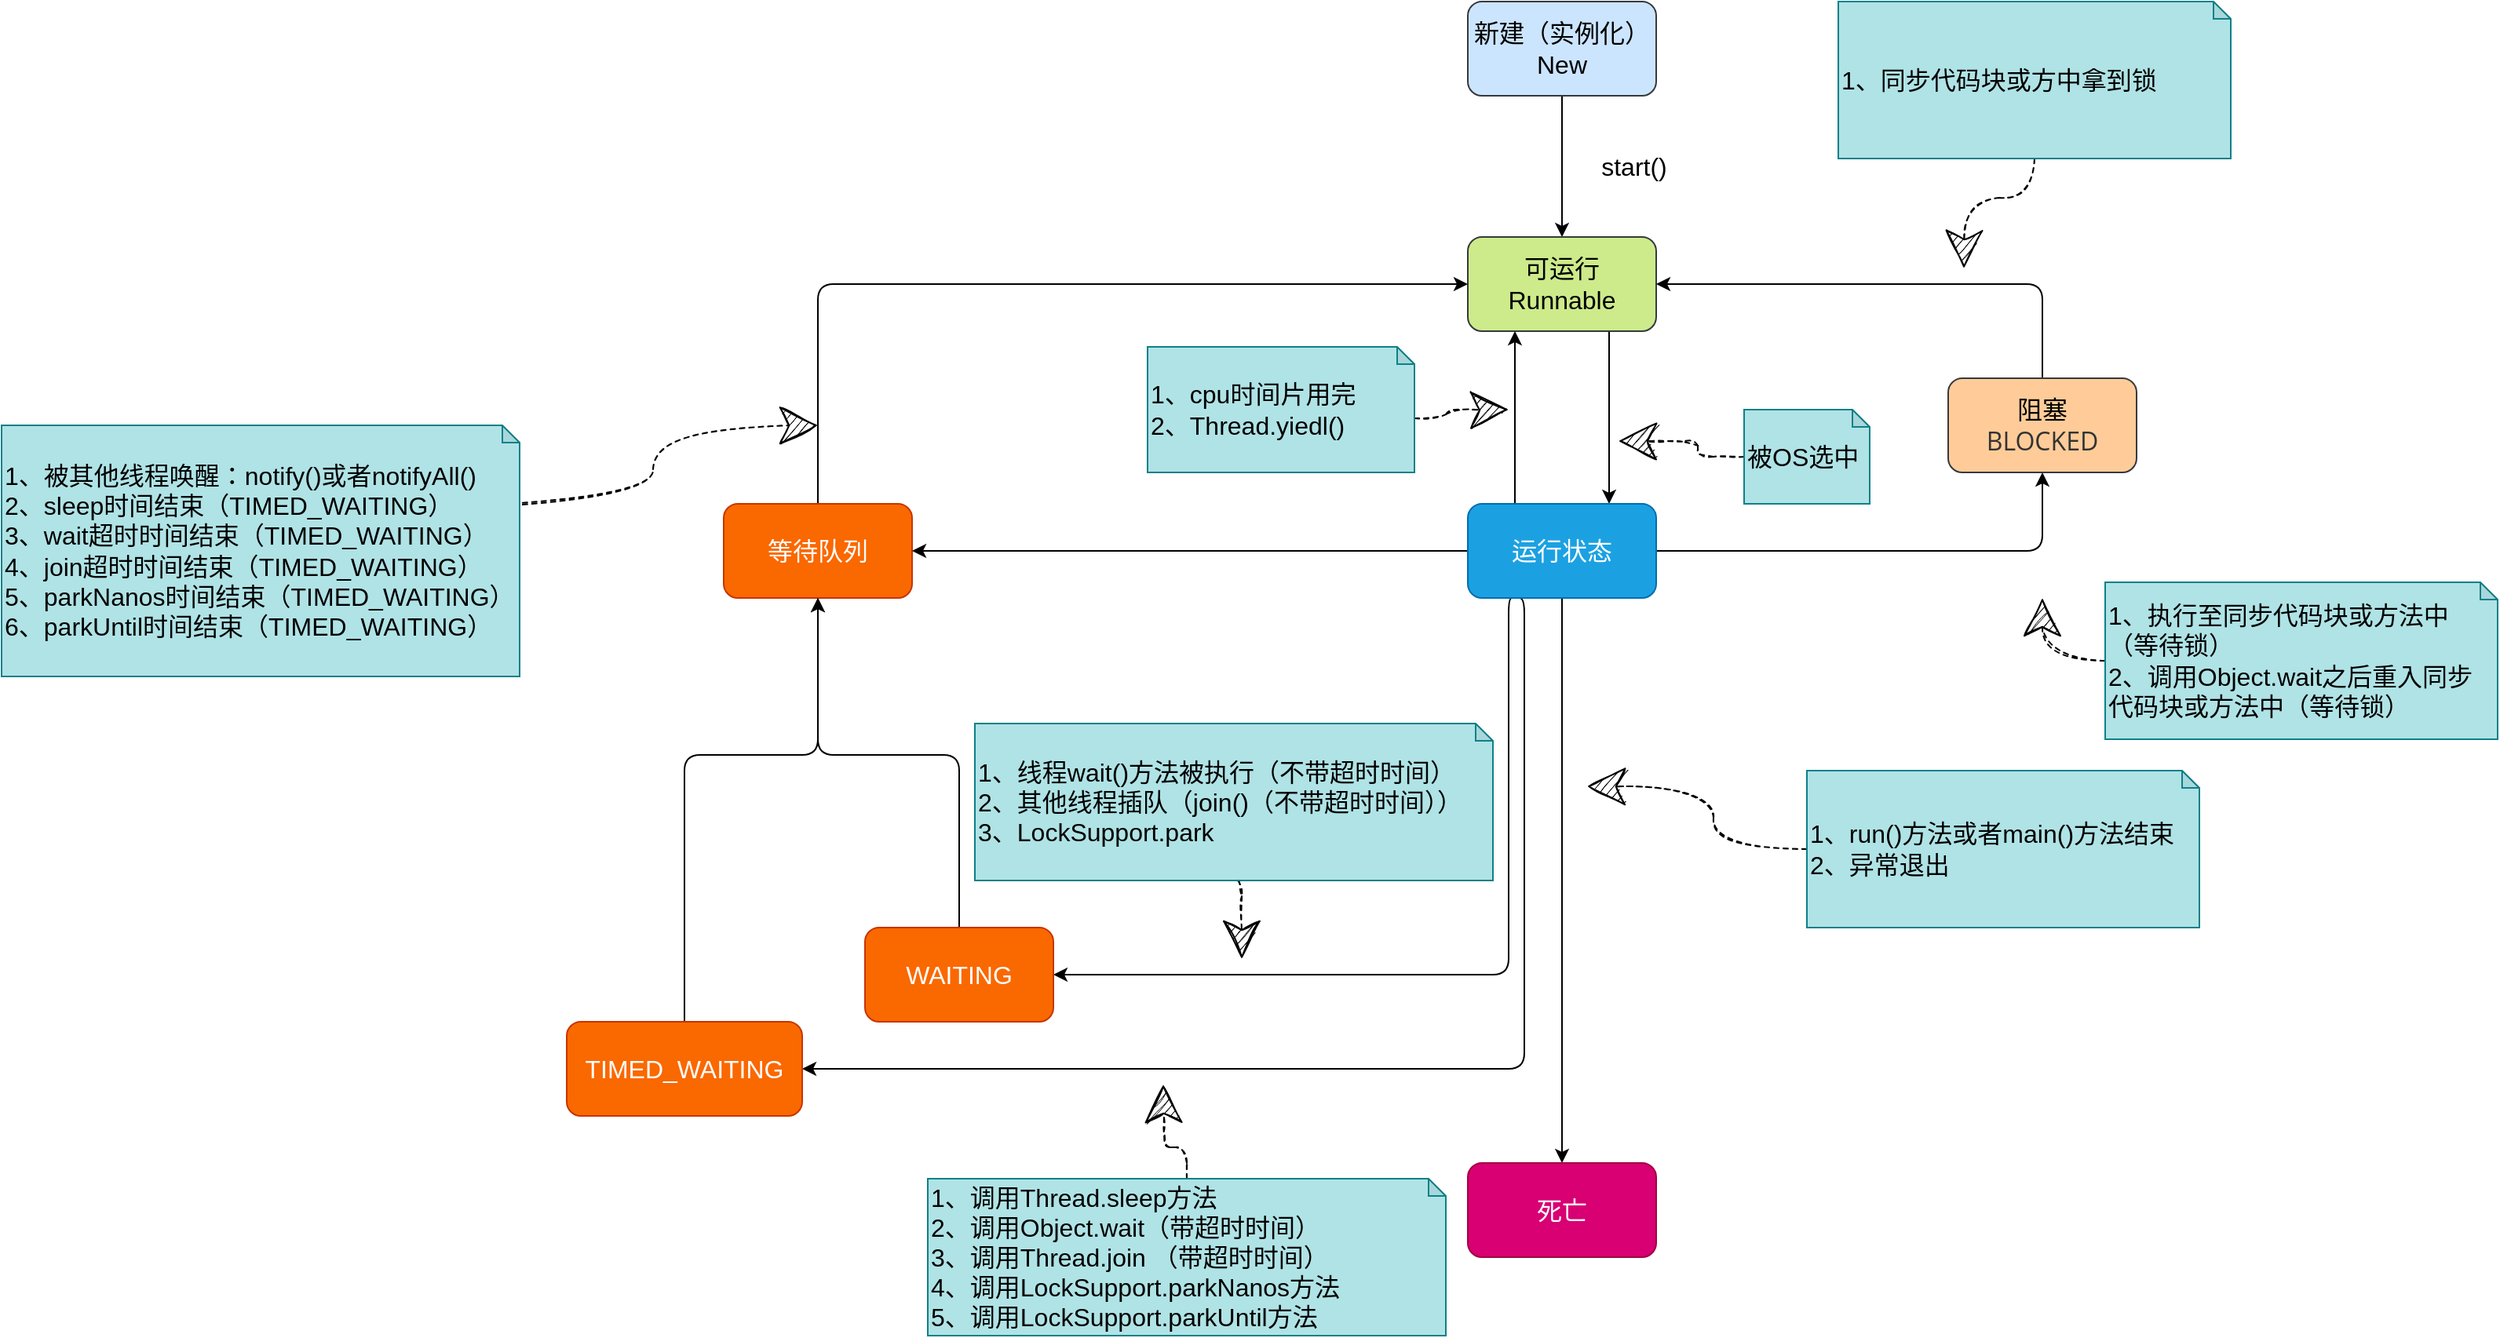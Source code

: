<mxfile version="15.4.0" type="device"><diagram id="hQprNDmKzt6E7t-gFHgk" name="第 1 页"><mxGraphModel dx="2527" dy="1156" grid="1" gridSize="10" guides="1" tooltips="1" connect="1" arrows="1" fold="1" page="0" pageScale="1" pageWidth="827" pageHeight="1169" math="0" shadow="0"><root><mxCell id="0"/><mxCell id="1" parent="0"/><mxCell id="F_pgCYpkP_zhnEOKUgyz-3" style="edgeStyle=orthogonalEdgeStyle;rounded=0;orthogonalLoop=1;jettySize=auto;html=1;exitX=0.5;exitY=1;exitDx=0;exitDy=0;fontSize=16;" parent="1" source="F_pgCYpkP_zhnEOKUgyz-1" target="F_pgCYpkP_zhnEOKUgyz-2" edge="1"><mxGeometry relative="1" as="geometry"/></mxCell><mxCell id="F_pgCYpkP_zhnEOKUgyz-1" value="新建（实例化）&lt;br&gt;New" style="rounded=1;whiteSpace=wrap;html=1;fontSize=16;fillColor=#cce5ff;strokeColor=#36393d;" parent="1" vertex="1"><mxGeometry x="354" y="140" width="120" height="60" as="geometry"/></mxCell><mxCell id="F_pgCYpkP_zhnEOKUgyz-10" style="edgeStyle=orthogonalEdgeStyle;rounded=0;orthogonalLoop=1;jettySize=auto;html=1;exitX=0.75;exitY=1;exitDx=0;exitDy=0;entryX=0.75;entryY=0;entryDx=0;entryDy=0;fontSize=16;" parent="1" source="F_pgCYpkP_zhnEOKUgyz-2" target="F_pgCYpkP_zhnEOKUgyz-6" edge="1"><mxGeometry relative="1" as="geometry"/></mxCell><mxCell id="F_pgCYpkP_zhnEOKUgyz-2" value="可运行&lt;br&gt;Runnable" style="rounded=1;whiteSpace=wrap;html=1;fontSize=16;fillColor=#cdeb8b;strokeColor=#36393d;" parent="1" vertex="1"><mxGeometry x="354" y="290" width="120" height="60" as="geometry"/></mxCell><mxCell id="F_pgCYpkP_zhnEOKUgyz-15" style="edgeStyle=orthogonalEdgeStyle;rounded=1;orthogonalLoop=1;jettySize=auto;html=1;exitX=0.5;exitY=0;exitDx=0;exitDy=0;entryX=0;entryY=0.5;entryDx=0;entryDy=0;fontSize=16;" parent="1" source="F_pgCYpkP_zhnEOKUgyz-5" target="F_pgCYpkP_zhnEOKUgyz-2" edge="1"><mxGeometry relative="1" as="geometry"><mxPoint x="-40" y="340" as="targetPoint"/></mxGeometry></mxCell><mxCell id="F_pgCYpkP_zhnEOKUgyz-5" value="等待队列" style="rounded=1;whiteSpace=wrap;html=1;fontSize=16;fillColor=#fa6800;strokeColor=#C73500;fontColor=#FFFFFF;" parent="1" vertex="1"><mxGeometry x="-120" y="460" width="120" height="60" as="geometry"/></mxCell><mxCell id="F_pgCYpkP_zhnEOKUgyz-11" style="edgeStyle=orthogonalEdgeStyle;rounded=0;orthogonalLoop=1;jettySize=auto;html=1;exitX=0.25;exitY=0;exitDx=0;exitDy=0;entryX=0.25;entryY=1;entryDx=0;entryDy=0;fontSize=16;" parent="1" source="F_pgCYpkP_zhnEOKUgyz-6" target="F_pgCYpkP_zhnEOKUgyz-2" edge="1"><mxGeometry relative="1" as="geometry"/></mxCell><mxCell id="F_pgCYpkP_zhnEOKUgyz-13" style="edgeStyle=orthogonalEdgeStyle;rounded=1;orthogonalLoop=1;jettySize=auto;html=1;exitX=1;exitY=0.5;exitDx=0;exitDy=0;entryX=0.5;entryY=1;entryDx=0;entryDy=0;fontSize=16;" parent="1" source="F_pgCYpkP_zhnEOKUgyz-6" target="F_pgCYpkP_zhnEOKUgyz-8" edge="1"><mxGeometry relative="1" as="geometry"/></mxCell><mxCell id="F_pgCYpkP_zhnEOKUgyz-14" style="edgeStyle=orthogonalEdgeStyle;rounded=1;orthogonalLoop=1;jettySize=auto;html=1;exitX=0.25;exitY=1;exitDx=0;exitDy=0;fontSize=16;entryX=1;entryY=0.5;entryDx=0;entryDy=0;" parent="1" source="F_pgCYpkP_zhnEOKUgyz-6" target="fbuZcRBd_pfXqSfEyiYT-1" edge="1"><mxGeometry relative="1" as="geometry"><mxPoint x="180" y="630" as="targetPoint"/><Array as="points"><mxPoint x="380" y="520"/><mxPoint x="380" y="760"/></Array></mxGeometry></mxCell><mxCell id="F_pgCYpkP_zhnEOKUgyz-16" style="rounded=1;orthogonalLoop=1;jettySize=auto;html=1;exitX=0;exitY=0.5;exitDx=0;exitDy=0;fontSize=16;sketch=0;edgeStyle=orthogonalEdgeStyle;jumpStyle=arc;" parent="1" source="F_pgCYpkP_zhnEOKUgyz-6" target="F_pgCYpkP_zhnEOKUgyz-5" edge="1"><mxGeometry relative="1" as="geometry"><mxPoint x="20" y="340" as="targetPoint"/></mxGeometry></mxCell><mxCell id="F_pgCYpkP_zhnEOKUgyz-17" style="edgeStyle=orthogonalEdgeStyle;rounded=1;sketch=0;jumpStyle=arc;orthogonalLoop=1;jettySize=auto;html=1;exitX=0.5;exitY=1;exitDx=0;exitDy=0;entryX=0.5;entryY=0;entryDx=0;entryDy=0;fontSize=16;" parent="1" source="F_pgCYpkP_zhnEOKUgyz-6" target="F_pgCYpkP_zhnEOKUgyz-7" edge="1"><mxGeometry relative="1" as="geometry"/></mxCell><mxCell id="fbuZcRBd_pfXqSfEyiYT-2" style="edgeStyle=orthogonalEdgeStyle;rounded=1;orthogonalLoop=1;jettySize=auto;html=1;exitX=0.25;exitY=1;exitDx=0;exitDy=0;entryX=1;entryY=0.5;entryDx=0;entryDy=0;" edge="1" parent="1" source="F_pgCYpkP_zhnEOKUgyz-6" target="fbuZcRBd_pfXqSfEyiYT-3"><mxGeometry relative="1" as="geometry"><mxPoint x="-70" y="820" as="targetPoint"/><Array as="points"><mxPoint x="390" y="520"/><mxPoint x="390" y="820"/></Array></mxGeometry></mxCell><mxCell id="F_pgCYpkP_zhnEOKUgyz-6" value="运行状态" style="rounded=1;whiteSpace=wrap;html=1;fontSize=16;fillColor=#1ba1e2;strokeColor=#006EAF;fontColor=#ffffff;" parent="1" vertex="1"><mxGeometry x="354" y="460" width="120" height="60" as="geometry"/></mxCell><mxCell id="F_pgCYpkP_zhnEOKUgyz-7" value="死亡&lt;br&gt;" style="rounded=1;whiteSpace=wrap;html=1;fontSize=16;fillColor=#d80073;fontColor=#ffffff;strokeColor=#A50040;" parent="1" vertex="1"><mxGeometry x="354" y="880" width="120" height="60" as="geometry"/></mxCell><mxCell id="F_pgCYpkP_zhnEOKUgyz-12" style="edgeStyle=orthogonalEdgeStyle;rounded=1;orthogonalLoop=1;jettySize=auto;html=1;exitX=0.5;exitY=0;exitDx=0;exitDy=0;entryX=1;entryY=0.5;entryDx=0;entryDy=0;fontSize=16;" parent="1" source="F_pgCYpkP_zhnEOKUgyz-8" target="F_pgCYpkP_zhnEOKUgyz-2" edge="1"><mxGeometry relative="1" as="geometry"/></mxCell><mxCell id="F_pgCYpkP_zhnEOKUgyz-8" value="阻塞&lt;br&gt;&lt;span style=&quot;color: rgb(51 , 51 , 51) ; font-family: &amp;#34;open sans&amp;#34; , &amp;#34;clear sans&amp;#34; , &amp;#34;helvetica neue&amp;#34; , &amp;#34;helvetica&amp;#34; , &amp;#34;arial&amp;#34; , &amp;#34;segoe ui emoji&amp;#34; , sans-serif ; text-align: left&quot;&gt;BLOCKED&lt;/span&gt;" style="rounded=1;whiteSpace=wrap;html=1;fontSize=16;fillColor=#ffcc99;strokeColor=#36393d;" parent="1" vertex="1"><mxGeometry x="660" y="380" width="120" height="60" as="geometry"/></mxCell><mxCell id="F_pgCYpkP_zhnEOKUgyz-18" value="start()" style="text;html=1;strokeColor=none;fillColor=none;align=center;verticalAlign=middle;whiteSpace=wrap;rounded=0;fontSize=16;" parent="1" vertex="1"><mxGeometry x="430" y="230" width="60" height="30" as="geometry"/></mxCell><mxCell id="UR-qAxkbSzFsYtl9SWN7-12" style="edgeStyle=orthogonalEdgeStyle;rounded=1;orthogonalLoop=1;jettySize=auto;html=1;exitX=0;exitY=0;exitDx=140;exitDy=55.5;exitPerimeter=0;dashed=1;curved=1;sketch=1;endSize=22;" parent="1" source="UR-qAxkbSzFsYtl9SWN7-11" edge="1"><mxGeometry relative="1" as="geometry"><mxPoint x="-60" y="410" as="targetPoint"/></mxGeometry></mxCell><mxCell id="UR-qAxkbSzFsYtl9SWN7-11" value="&lt;span style=&quot;font-size: 16px&quot;&gt;1、被其他线程唤醒&lt;/span&gt;&lt;span style=&quot;font-size: 16px&quot;&gt;：notify()或者&lt;/span&gt;&lt;span style=&quot;font-size: 16px&quot;&gt;notifyAll()&lt;br&gt;2、sleep时间结束（&lt;/span&gt;&lt;span style=&quot;font-size: 12pt; text-align: center;&quot;&gt;TIMED_WAITING&lt;/span&gt;&lt;span style=&quot;font-size: 16px&quot;&gt;）&lt;/span&gt;&lt;br&gt;&lt;span style=&quot;font-size: 16px&quot;&gt;3、wait超时时间结束（&lt;/span&gt;&lt;span style=&quot;font-size: 12pt; text-align: center;&quot;&gt;TIMED_WAITING&lt;/span&gt;&lt;span style=&quot;font-size: 16px&quot;&gt;）&lt;/span&gt;&lt;br&gt;&lt;span style=&quot;font-size: 16px&quot;&gt;4、join超时时间结束（&lt;/span&gt;&lt;span style=&quot;font-size: 12pt; text-align: center;&quot;&gt;TIMED_WAITING&lt;/span&gt;&lt;span style=&quot;font-size: 16px&quot;&gt;）&lt;/span&gt;&lt;br&gt;&lt;span style=&quot;font-size: 16px&quot;&gt;5、parkNanos时间结束（&lt;/span&gt;&lt;span style=&quot;font-size: 12pt; text-align: center;&quot;&gt;TIMED_WAITING&lt;/span&gt;&lt;span style=&quot;font-size: 16px&quot;&gt;）&lt;/span&gt;&lt;br&gt;&lt;span style=&quot;font-size: 16px&quot;&gt;6、parkUntil时间结束（&lt;/span&gt;&lt;span style=&quot;font-size: 12pt; text-align: center;&quot;&gt;TIMED_WAITING&lt;/span&gt;&lt;span style=&quot;font-size: 16px&quot;&gt;）&lt;/span&gt;" style="shape=note;whiteSpace=wrap;html=1;backgroundOutline=1;darkOpacity=0.05;labelBackgroundColor=none;align=left;size=11;fillColor=#b0e3e6;strokeColor=#0e8088;fontColor=default;" parent="1" vertex="1"><mxGeometry x="-580" y="410" width="330" height="160" as="geometry"/></mxCell><mxCell id="UR-qAxkbSzFsYtl9SWN7-14" style="edgeStyle=orthogonalEdgeStyle;curved=1;rounded=1;sketch=1;orthogonalLoop=1;jettySize=auto;html=1;exitX=0;exitY=0.5;exitDx=0;exitDy=0;exitPerimeter=0;dashed=1;endSize=22;" parent="1" source="UR-qAxkbSzFsYtl9SWN7-13" edge="1"><mxGeometry relative="1" as="geometry"><mxPoint x="430" y="640" as="targetPoint"/></mxGeometry></mxCell><mxCell id="UR-qAxkbSzFsYtl9SWN7-13" value="&lt;span style=&quot;font-size: 16px&quot;&gt;1、run()方法或者main()方法结束&lt;/span&gt;&lt;br style=&quot;font-size: 16px&quot;&gt;&lt;span style=&quot;font-size: 16px&quot;&gt;2、异常退出&lt;/span&gt;" style="shape=note;whiteSpace=wrap;html=1;backgroundOutline=1;darkOpacity=0.05;labelBackgroundColor=none;align=left;size=11;fillColor=#b0e3e6;strokeColor=#0e8088;" parent="1" vertex="1"><mxGeometry x="570" y="630" width="250" height="100" as="geometry"/></mxCell><mxCell id="UR-qAxkbSzFsYtl9SWN7-16" style="edgeStyle=orthogonalEdgeStyle;curved=1;rounded=1;sketch=1;orthogonalLoop=1;jettySize=auto;html=1;exitX=0;exitY=0.5;exitDx=0;exitDy=0;exitPerimeter=0;dashed=1;endSize=22;" parent="1" source="UR-qAxkbSzFsYtl9SWN7-15" edge="1"><mxGeometry relative="1" as="geometry"><mxPoint x="720" y="520" as="targetPoint"/></mxGeometry></mxCell><mxCell id="UR-qAxkbSzFsYtl9SWN7-15" value="&lt;span style=&quot;font-size: 16px&quot;&gt;1、执行至同步代码块或方法中（等待锁）&lt;br&gt;2、调用Object.wait之后重入同步代码块或方法中（等待锁）&lt;br&gt;&lt;/span&gt;" style="shape=note;whiteSpace=wrap;html=1;backgroundOutline=1;darkOpacity=0.05;labelBackgroundColor=none;align=left;size=11;fillColor=#b0e3e6;strokeColor=#0e8088;" parent="1" vertex="1"><mxGeometry x="760" y="510" width="250" height="100" as="geometry"/></mxCell><mxCell id="UR-qAxkbSzFsYtl9SWN7-18" style="edgeStyle=orthogonalEdgeStyle;curved=1;rounded=1;sketch=1;orthogonalLoop=1;jettySize=auto;html=1;exitX=0.5;exitY=1;exitDx=0;exitDy=0;exitPerimeter=0;dashed=1;endSize=22;" parent="1" source="UR-qAxkbSzFsYtl9SWN7-17" edge="1"><mxGeometry relative="1" as="geometry"><mxPoint x="670" y="310" as="targetPoint"/></mxGeometry></mxCell><mxCell id="UR-qAxkbSzFsYtl9SWN7-17" value="&lt;span style=&quot;font-size: 16px&quot;&gt;1、同步代码块或方中拿到锁&lt;/span&gt;" style="shape=note;whiteSpace=wrap;html=1;backgroundOutline=1;darkOpacity=0.05;labelBackgroundColor=none;align=left;size=11;fillColor=#b0e3e6;strokeColor=#0e8088;" parent="1" vertex="1"><mxGeometry x="590" y="140" width="250" height="100" as="geometry"/></mxCell><mxCell id="UR-qAxkbSzFsYtl9SWN7-20" style="edgeStyle=orthogonalEdgeStyle;curved=1;rounded=1;sketch=1;orthogonalLoop=1;jettySize=auto;html=1;exitX=0;exitY=0;exitDx=170;exitDy=45.5;exitPerimeter=0;dashed=1;endSize=22;" parent="1" source="UR-qAxkbSzFsYtl9SWN7-19" edge="1"><mxGeometry relative="1" as="geometry"><mxPoint x="380" y="400" as="targetPoint"/></mxGeometry></mxCell><mxCell id="UR-qAxkbSzFsYtl9SWN7-19" value="&lt;span style=&quot;font-size: 16px&quot;&gt;1、cpu时间片用完&lt;/span&gt;&lt;br style=&quot;font-size: 16px&quot;&gt;&lt;span style=&quot;font-size: 16px&quot;&gt;2、Thread.yiedl()&lt;/span&gt;" style="shape=note;whiteSpace=wrap;html=1;backgroundOutline=1;darkOpacity=0.05;labelBackgroundColor=none;align=left;size=11;fillColor=#b0e3e6;strokeColor=#0e8088;" parent="1" vertex="1"><mxGeometry x="150" y="360" width="170" height="80" as="geometry"/></mxCell><mxCell id="fbuZcRBd_pfXqSfEyiYT-5" style="edgeStyle=orthogonalEdgeStyle;rounded=1;orthogonalLoop=1;jettySize=auto;html=1;exitX=0.5;exitY=1;exitDx=0;exitDy=0;exitPerimeter=0;fontColor=#FFFFFF;endArrow=classic;endFill=1;endSize=22;sketch=1;dashed=1;" edge="1" parent="1" source="UR-qAxkbSzFsYtl9SWN7-22"><mxGeometry relative="1" as="geometry"><mxPoint x="210" y="750" as="targetPoint"/></mxGeometry></mxCell><mxCell id="UR-qAxkbSzFsYtl9SWN7-22" value="&lt;span style=&quot;font-size: 16px&quot;&gt;1、线程&lt;/span&gt;&lt;span style=&quot;font-size: 16px ; text-align: center&quot;&gt;wait()方法被执行&lt;/span&gt;&lt;span style=&quot;font-size: 16px ; text-align: center&quot;&gt;（不带超时时间）&lt;/span&gt;&lt;span style=&quot;font-size: 16px ; text-align: center&quot;&gt;&lt;br&gt;&lt;/span&gt;&lt;span style=&quot;font-size: 16px&quot;&gt;2&lt;/span&gt;&lt;span style=&quot;font-size: 16px&quot;&gt;、其他线程插队（join()&lt;/span&gt;&lt;span style=&quot;font-size: 16px ; text-align: center&quot;&gt;（不带超时时间）&lt;/span&gt;&lt;span style=&quot;font-size: 16px&quot;&gt;）&lt;/span&gt;&lt;br&gt;&lt;span style=&quot;font-size: 16px&quot;&gt;3、LockSupport.park&lt;/span&gt;&lt;span style=&quot;font-size: 16px ; text-align: center&quot;&gt;&lt;br&gt;&lt;/span&gt;" style="shape=note;whiteSpace=wrap;html=1;backgroundOutline=1;darkOpacity=0.05;labelBackgroundColor=none;align=left;size=11;fillColor=#b0e3e6;strokeColor=#0e8088;" parent="1" vertex="1"><mxGeometry x="40" y="600" width="330" height="100" as="geometry"/></mxCell><mxCell id="UR-qAxkbSzFsYtl9SWN7-27" style="edgeStyle=orthogonalEdgeStyle;rounded=1;sketch=1;orthogonalLoop=1;jettySize=auto;html=1;exitX=0;exitY=0.5;exitDx=0;exitDy=0;exitPerimeter=0;dashed=1;endSize=22;" parent="1" source="UR-qAxkbSzFsYtl9SWN7-26" edge="1"><mxGeometry relative="1" as="geometry"><mxPoint x="450" y="420" as="targetPoint"/></mxGeometry></mxCell><mxCell id="UR-qAxkbSzFsYtl9SWN7-26" value="&lt;span style=&quot;font-size: 16px ; text-align: center&quot;&gt;被OS选中&lt;/span&gt;" style="shape=note;whiteSpace=wrap;html=1;backgroundOutline=1;darkOpacity=0.05;labelBackgroundColor=none;align=left;size=11;fillColor=#b0e3e6;strokeColor=#0e8088;" parent="1" vertex="1"><mxGeometry x="530" y="400" width="80" height="60" as="geometry"/></mxCell><mxCell id="fbuZcRBd_pfXqSfEyiYT-8" style="edgeStyle=orthogonalEdgeStyle;rounded=1;sketch=0;orthogonalLoop=1;jettySize=auto;html=1;exitX=0.5;exitY=0;exitDx=0;exitDy=0;entryX=0.5;entryY=1;entryDx=0;entryDy=0;fontColor=#FFFFFF;endArrow=classic;endFill=1;endSize=6;" edge="1" parent="1" source="fbuZcRBd_pfXqSfEyiYT-1" target="F_pgCYpkP_zhnEOKUgyz-5"><mxGeometry relative="1" as="geometry"><Array as="points"><mxPoint x="30" y="620"/><mxPoint x="-60" y="620"/></Array></mxGeometry></mxCell><mxCell id="fbuZcRBd_pfXqSfEyiYT-1" value="WAITING" style="rounded=1;whiteSpace=wrap;html=1;fontSize=16;fillColor=#fa6800;strokeColor=#C73500;fontColor=#FFFFFF;" vertex="1" parent="1"><mxGeometry x="-30" y="730" width="120" height="60" as="geometry"/></mxCell><mxCell id="fbuZcRBd_pfXqSfEyiYT-7" style="edgeStyle=orthogonalEdgeStyle;rounded=1;sketch=0;orthogonalLoop=1;jettySize=auto;html=1;exitX=0.5;exitY=0;exitDx=0;exitDy=0;entryX=0.5;entryY=1;entryDx=0;entryDy=0;fontColor=#FFFFFF;endArrow=classic;endFill=1;endSize=6;" edge="1" parent="1" source="fbuZcRBd_pfXqSfEyiYT-3" target="F_pgCYpkP_zhnEOKUgyz-5"><mxGeometry relative="1" as="geometry"><Array as="points"><mxPoint x="-145" y="620"/><mxPoint x="-60" y="620"/></Array></mxGeometry></mxCell><mxCell id="fbuZcRBd_pfXqSfEyiYT-3" value="&lt;pre style=&quot;font-size: 12pt&quot;&gt;&lt;font face=&quot;Helvetica&quot;&gt;TIMED_WAITING&lt;/font&gt;&lt;/pre&gt;" style="rounded=1;whiteSpace=wrap;html=1;fontSize=16;fillColor=#fa6800;strokeColor=#C73500;fontColor=#FFFFFF;" vertex="1" parent="1"><mxGeometry x="-220" y="790" width="150" height="60" as="geometry"/></mxCell><mxCell id="fbuZcRBd_pfXqSfEyiYT-6" style="edgeStyle=orthogonalEdgeStyle;rounded=1;sketch=1;orthogonalLoop=1;jettySize=auto;html=1;exitX=0.5;exitY=0;exitDx=0;exitDy=0;exitPerimeter=0;dashed=1;fontColor=#FFFFFF;endArrow=classic;endFill=1;endSize=22;" edge="1" parent="1" source="fbuZcRBd_pfXqSfEyiYT-4"><mxGeometry relative="1" as="geometry"><mxPoint x="160" y="830" as="targetPoint"/></mxGeometry></mxCell><mxCell id="fbuZcRBd_pfXqSfEyiYT-4" value="&lt;span style=&quot;text-align: center ; font-size: 16px&quot;&gt;&lt;div style=&quot;text-align: left&quot;&gt;1、调用Thread.sleep方法&lt;/div&gt;&lt;div style=&quot;text-align: left&quot;&gt;2、调用&lt;span&gt;Object.wait（带超时时间）&lt;/span&gt;&lt;/div&gt;&lt;div style=&quot;text-align: left&quot;&gt;3、调用Thread.join （带超时时间）&lt;/div&gt;&lt;div style=&quot;text-align: left&quot;&gt;4、调用LockSupport.parkNanos方法&lt;/div&gt;&lt;div style=&quot;text-align: left&quot;&gt;5、调用LockSupport.parkUntil方法&lt;/div&gt;&lt;/span&gt;" style="shape=note;whiteSpace=wrap;html=1;backgroundOutline=1;darkOpacity=0.05;labelBackgroundColor=none;align=left;size=11;fillColor=#b0e3e6;strokeColor=#0e8088;" vertex="1" parent="1"><mxGeometry x="10" y="890" width="330" height="100" as="geometry"/></mxCell></root></mxGraphModel></diagram></mxfile>